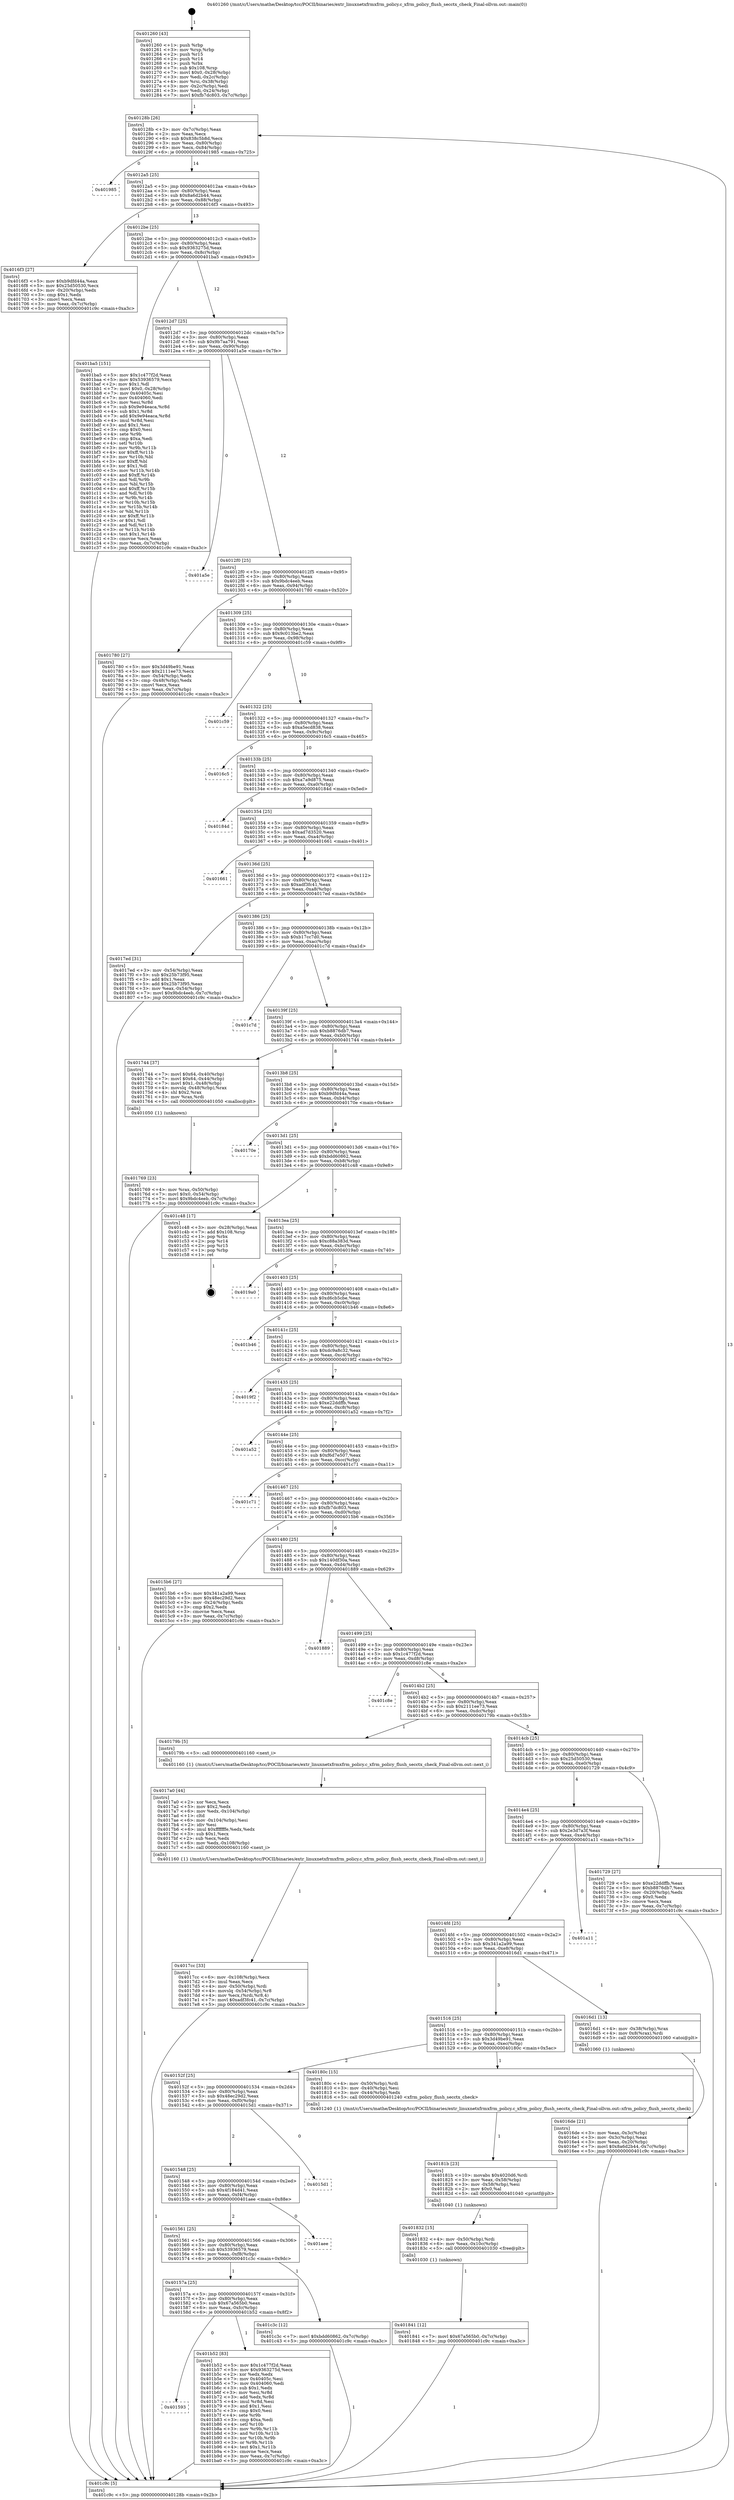 digraph "0x401260" {
  label = "0x401260 (/mnt/c/Users/mathe/Desktop/tcc/POCII/binaries/extr_linuxnetxfrmxfrm_policy.c_xfrm_policy_flush_secctx_check_Final-ollvm.out::main(0))"
  labelloc = "t"
  node[shape=record]

  Entry [label="",width=0.3,height=0.3,shape=circle,fillcolor=black,style=filled]
  "0x40128b" [label="{
     0x40128b [26]\l
     | [instrs]\l
     &nbsp;&nbsp;0x40128b \<+3\>: mov -0x7c(%rbp),%eax\l
     &nbsp;&nbsp;0x40128e \<+2\>: mov %eax,%ecx\l
     &nbsp;&nbsp;0x401290 \<+6\>: sub $0x838c5b8d,%ecx\l
     &nbsp;&nbsp;0x401296 \<+3\>: mov %eax,-0x80(%rbp)\l
     &nbsp;&nbsp;0x401299 \<+6\>: mov %ecx,-0x84(%rbp)\l
     &nbsp;&nbsp;0x40129f \<+6\>: je 0000000000401985 \<main+0x725\>\l
  }"]
  "0x401985" [label="{
     0x401985\l
  }", style=dashed]
  "0x4012a5" [label="{
     0x4012a5 [25]\l
     | [instrs]\l
     &nbsp;&nbsp;0x4012a5 \<+5\>: jmp 00000000004012aa \<main+0x4a\>\l
     &nbsp;&nbsp;0x4012aa \<+3\>: mov -0x80(%rbp),%eax\l
     &nbsp;&nbsp;0x4012ad \<+5\>: sub $0x8a6d2b44,%eax\l
     &nbsp;&nbsp;0x4012b2 \<+6\>: mov %eax,-0x88(%rbp)\l
     &nbsp;&nbsp;0x4012b8 \<+6\>: je 00000000004016f3 \<main+0x493\>\l
  }"]
  Exit [label="",width=0.3,height=0.3,shape=circle,fillcolor=black,style=filled,peripheries=2]
  "0x4016f3" [label="{
     0x4016f3 [27]\l
     | [instrs]\l
     &nbsp;&nbsp;0x4016f3 \<+5\>: mov $0xb9dfd44a,%eax\l
     &nbsp;&nbsp;0x4016f8 \<+5\>: mov $0x25d50530,%ecx\l
     &nbsp;&nbsp;0x4016fd \<+3\>: mov -0x20(%rbp),%edx\l
     &nbsp;&nbsp;0x401700 \<+3\>: cmp $0x1,%edx\l
     &nbsp;&nbsp;0x401703 \<+3\>: cmovl %ecx,%eax\l
     &nbsp;&nbsp;0x401706 \<+3\>: mov %eax,-0x7c(%rbp)\l
     &nbsp;&nbsp;0x401709 \<+5\>: jmp 0000000000401c9c \<main+0xa3c\>\l
  }"]
  "0x4012be" [label="{
     0x4012be [25]\l
     | [instrs]\l
     &nbsp;&nbsp;0x4012be \<+5\>: jmp 00000000004012c3 \<main+0x63\>\l
     &nbsp;&nbsp;0x4012c3 \<+3\>: mov -0x80(%rbp),%eax\l
     &nbsp;&nbsp;0x4012c6 \<+5\>: sub $0x9363275d,%eax\l
     &nbsp;&nbsp;0x4012cb \<+6\>: mov %eax,-0x8c(%rbp)\l
     &nbsp;&nbsp;0x4012d1 \<+6\>: je 0000000000401ba5 \<main+0x945\>\l
  }"]
  "0x401593" [label="{
     0x401593\l
  }", style=dashed]
  "0x401ba5" [label="{
     0x401ba5 [151]\l
     | [instrs]\l
     &nbsp;&nbsp;0x401ba5 \<+5\>: mov $0x1c477f2d,%eax\l
     &nbsp;&nbsp;0x401baa \<+5\>: mov $0x53936579,%ecx\l
     &nbsp;&nbsp;0x401baf \<+2\>: mov $0x1,%dl\l
     &nbsp;&nbsp;0x401bb1 \<+7\>: movl $0x0,-0x28(%rbp)\l
     &nbsp;&nbsp;0x401bb8 \<+7\>: mov 0x40405c,%esi\l
     &nbsp;&nbsp;0x401bbf \<+7\>: mov 0x404060,%edi\l
     &nbsp;&nbsp;0x401bc6 \<+3\>: mov %esi,%r8d\l
     &nbsp;&nbsp;0x401bc9 \<+7\>: sub $0x9e94eaca,%r8d\l
     &nbsp;&nbsp;0x401bd0 \<+4\>: sub $0x1,%r8d\l
     &nbsp;&nbsp;0x401bd4 \<+7\>: add $0x9e94eaca,%r8d\l
     &nbsp;&nbsp;0x401bdb \<+4\>: imul %r8d,%esi\l
     &nbsp;&nbsp;0x401bdf \<+3\>: and $0x1,%esi\l
     &nbsp;&nbsp;0x401be2 \<+3\>: cmp $0x0,%esi\l
     &nbsp;&nbsp;0x401be5 \<+4\>: sete %r9b\l
     &nbsp;&nbsp;0x401be9 \<+3\>: cmp $0xa,%edi\l
     &nbsp;&nbsp;0x401bec \<+4\>: setl %r10b\l
     &nbsp;&nbsp;0x401bf0 \<+3\>: mov %r9b,%r11b\l
     &nbsp;&nbsp;0x401bf3 \<+4\>: xor $0xff,%r11b\l
     &nbsp;&nbsp;0x401bf7 \<+3\>: mov %r10b,%bl\l
     &nbsp;&nbsp;0x401bfa \<+3\>: xor $0xff,%bl\l
     &nbsp;&nbsp;0x401bfd \<+3\>: xor $0x1,%dl\l
     &nbsp;&nbsp;0x401c00 \<+3\>: mov %r11b,%r14b\l
     &nbsp;&nbsp;0x401c03 \<+4\>: and $0xff,%r14b\l
     &nbsp;&nbsp;0x401c07 \<+3\>: and %dl,%r9b\l
     &nbsp;&nbsp;0x401c0a \<+3\>: mov %bl,%r15b\l
     &nbsp;&nbsp;0x401c0d \<+4\>: and $0xff,%r15b\l
     &nbsp;&nbsp;0x401c11 \<+3\>: and %dl,%r10b\l
     &nbsp;&nbsp;0x401c14 \<+3\>: or %r9b,%r14b\l
     &nbsp;&nbsp;0x401c17 \<+3\>: or %r10b,%r15b\l
     &nbsp;&nbsp;0x401c1a \<+3\>: xor %r15b,%r14b\l
     &nbsp;&nbsp;0x401c1d \<+3\>: or %bl,%r11b\l
     &nbsp;&nbsp;0x401c20 \<+4\>: xor $0xff,%r11b\l
     &nbsp;&nbsp;0x401c24 \<+3\>: or $0x1,%dl\l
     &nbsp;&nbsp;0x401c27 \<+3\>: and %dl,%r11b\l
     &nbsp;&nbsp;0x401c2a \<+3\>: or %r11b,%r14b\l
     &nbsp;&nbsp;0x401c2d \<+4\>: test $0x1,%r14b\l
     &nbsp;&nbsp;0x401c31 \<+3\>: cmovne %ecx,%eax\l
     &nbsp;&nbsp;0x401c34 \<+3\>: mov %eax,-0x7c(%rbp)\l
     &nbsp;&nbsp;0x401c37 \<+5\>: jmp 0000000000401c9c \<main+0xa3c\>\l
  }"]
  "0x4012d7" [label="{
     0x4012d7 [25]\l
     | [instrs]\l
     &nbsp;&nbsp;0x4012d7 \<+5\>: jmp 00000000004012dc \<main+0x7c\>\l
     &nbsp;&nbsp;0x4012dc \<+3\>: mov -0x80(%rbp),%eax\l
     &nbsp;&nbsp;0x4012df \<+5\>: sub $0x9b7aa791,%eax\l
     &nbsp;&nbsp;0x4012e4 \<+6\>: mov %eax,-0x90(%rbp)\l
     &nbsp;&nbsp;0x4012ea \<+6\>: je 0000000000401a5e \<main+0x7fe\>\l
  }"]
  "0x401b52" [label="{
     0x401b52 [83]\l
     | [instrs]\l
     &nbsp;&nbsp;0x401b52 \<+5\>: mov $0x1c477f2d,%eax\l
     &nbsp;&nbsp;0x401b57 \<+5\>: mov $0x9363275d,%ecx\l
     &nbsp;&nbsp;0x401b5c \<+2\>: xor %edx,%edx\l
     &nbsp;&nbsp;0x401b5e \<+7\>: mov 0x40405c,%esi\l
     &nbsp;&nbsp;0x401b65 \<+7\>: mov 0x404060,%edi\l
     &nbsp;&nbsp;0x401b6c \<+3\>: sub $0x1,%edx\l
     &nbsp;&nbsp;0x401b6f \<+3\>: mov %esi,%r8d\l
     &nbsp;&nbsp;0x401b72 \<+3\>: add %edx,%r8d\l
     &nbsp;&nbsp;0x401b75 \<+4\>: imul %r8d,%esi\l
     &nbsp;&nbsp;0x401b79 \<+3\>: and $0x1,%esi\l
     &nbsp;&nbsp;0x401b7c \<+3\>: cmp $0x0,%esi\l
     &nbsp;&nbsp;0x401b7f \<+4\>: sete %r9b\l
     &nbsp;&nbsp;0x401b83 \<+3\>: cmp $0xa,%edi\l
     &nbsp;&nbsp;0x401b86 \<+4\>: setl %r10b\l
     &nbsp;&nbsp;0x401b8a \<+3\>: mov %r9b,%r11b\l
     &nbsp;&nbsp;0x401b8d \<+3\>: and %r10b,%r11b\l
     &nbsp;&nbsp;0x401b90 \<+3\>: xor %r10b,%r9b\l
     &nbsp;&nbsp;0x401b93 \<+3\>: or %r9b,%r11b\l
     &nbsp;&nbsp;0x401b96 \<+4\>: test $0x1,%r11b\l
     &nbsp;&nbsp;0x401b9a \<+3\>: cmovne %ecx,%eax\l
     &nbsp;&nbsp;0x401b9d \<+3\>: mov %eax,-0x7c(%rbp)\l
     &nbsp;&nbsp;0x401ba0 \<+5\>: jmp 0000000000401c9c \<main+0xa3c\>\l
  }"]
  "0x401a5e" [label="{
     0x401a5e\l
  }", style=dashed]
  "0x4012f0" [label="{
     0x4012f0 [25]\l
     | [instrs]\l
     &nbsp;&nbsp;0x4012f0 \<+5\>: jmp 00000000004012f5 \<main+0x95\>\l
     &nbsp;&nbsp;0x4012f5 \<+3\>: mov -0x80(%rbp),%eax\l
     &nbsp;&nbsp;0x4012f8 \<+5\>: sub $0x9bdc4eeb,%eax\l
     &nbsp;&nbsp;0x4012fd \<+6\>: mov %eax,-0x94(%rbp)\l
     &nbsp;&nbsp;0x401303 \<+6\>: je 0000000000401780 \<main+0x520\>\l
  }"]
  "0x40157a" [label="{
     0x40157a [25]\l
     | [instrs]\l
     &nbsp;&nbsp;0x40157a \<+5\>: jmp 000000000040157f \<main+0x31f\>\l
     &nbsp;&nbsp;0x40157f \<+3\>: mov -0x80(%rbp),%eax\l
     &nbsp;&nbsp;0x401582 \<+5\>: sub $0x67a565b0,%eax\l
     &nbsp;&nbsp;0x401587 \<+6\>: mov %eax,-0xfc(%rbp)\l
     &nbsp;&nbsp;0x40158d \<+6\>: je 0000000000401b52 \<main+0x8f2\>\l
  }"]
  "0x401780" [label="{
     0x401780 [27]\l
     | [instrs]\l
     &nbsp;&nbsp;0x401780 \<+5\>: mov $0x3d49be91,%eax\l
     &nbsp;&nbsp;0x401785 \<+5\>: mov $0x2111ee73,%ecx\l
     &nbsp;&nbsp;0x40178a \<+3\>: mov -0x54(%rbp),%edx\l
     &nbsp;&nbsp;0x40178d \<+3\>: cmp -0x48(%rbp),%edx\l
     &nbsp;&nbsp;0x401790 \<+3\>: cmovl %ecx,%eax\l
     &nbsp;&nbsp;0x401793 \<+3\>: mov %eax,-0x7c(%rbp)\l
     &nbsp;&nbsp;0x401796 \<+5\>: jmp 0000000000401c9c \<main+0xa3c\>\l
  }"]
  "0x401309" [label="{
     0x401309 [25]\l
     | [instrs]\l
     &nbsp;&nbsp;0x401309 \<+5\>: jmp 000000000040130e \<main+0xae\>\l
     &nbsp;&nbsp;0x40130e \<+3\>: mov -0x80(%rbp),%eax\l
     &nbsp;&nbsp;0x401311 \<+5\>: sub $0x9c013be2,%eax\l
     &nbsp;&nbsp;0x401316 \<+6\>: mov %eax,-0x98(%rbp)\l
     &nbsp;&nbsp;0x40131c \<+6\>: je 0000000000401c59 \<main+0x9f9\>\l
  }"]
  "0x401c3c" [label="{
     0x401c3c [12]\l
     | [instrs]\l
     &nbsp;&nbsp;0x401c3c \<+7\>: movl $0xbdd60862,-0x7c(%rbp)\l
     &nbsp;&nbsp;0x401c43 \<+5\>: jmp 0000000000401c9c \<main+0xa3c\>\l
  }"]
  "0x401c59" [label="{
     0x401c59\l
  }", style=dashed]
  "0x401322" [label="{
     0x401322 [25]\l
     | [instrs]\l
     &nbsp;&nbsp;0x401322 \<+5\>: jmp 0000000000401327 \<main+0xc7\>\l
     &nbsp;&nbsp;0x401327 \<+3\>: mov -0x80(%rbp),%eax\l
     &nbsp;&nbsp;0x40132a \<+5\>: sub $0xa5ecd838,%eax\l
     &nbsp;&nbsp;0x40132f \<+6\>: mov %eax,-0x9c(%rbp)\l
     &nbsp;&nbsp;0x401335 \<+6\>: je 00000000004016c5 \<main+0x465\>\l
  }"]
  "0x401561" [label="{
     0x401561 [25]\l
     | [instrs]\l
     &nbsp;&nbsp;0x401561 \<+5\>: jmp 0000000000401566 \<main+0x306\>\l
     &nbsp;&nbsp;0x401566 \<+3\>: mov -0x80(%rbp),%eax\l
     &nbsp;&nbsp;0x401569 \<+5\>: sub $0x53936579,%eax\l
     &nbsp;&nbsp;0x40156e \<+6\>: mov %eax,-0xf8(%rbp)\l
     &nbsp;&nbsp;0x401574 \<+6\>: je 0000000000401c3c \<main+0x9dc\>\l
  }"]
  "0x4016c5" [label="{
     0x4016c5\l
  }", style=dashed]
  "0x40133b" [label="{
     0x40133b [25]\l
     | [instrs]\l
     &nbsp;&nbsp;0x40133b \<+5\>: jmp 0000000000401340 \<main+0xe0\>\l
     &nbsp;&nbsp;0x401340 \<+3\>: mov -0x80(%rbp),%eax\l
     &nbsp;&nbsp;0x401343 \<+5\>: sub $0xa7a9d875,%eax\l
     &nbsp;&nbsp;0x401348 \<+6\>: mov %eax,-0xa0(%rbp)\l
     &nbsp;&nbsp;0x40134e \<+6\>: je 000000000040184d \<main+0x5ed\>\l
  }"]
  "0x401aee" [label="{
     0x401aee\l
  }", style=dashed]
  "0x40184d" [label="{
     0x40184d\l
  }", style=dashed]
  "0x401354" [label="{
     0x401354 [25]\l
     | [instrs]\l
     &nbsp;&nbsp;0x401354 \<+5\>: jmp 0000000000401359 \<main+0xf9\>\l
     &nbsp;&nbsp;0x401359 \<+3\>: mov -0x80(%rbp),%eax\l
     &nbsp;&nbsp;0x40135c \<+5\>: sub $0xad7d3520,%eax\l
     &nbsp;&nbsp;0x401361 \<+6\>: mov %eax,-0xa4(%rbp)\l
     &nbsp;&nbsp;0x401367 \<+6\>: je 0000000000401661 \<main+0x401\>\l
  }"]
  "0x401548" [label="{
     0x401548 [25]\l
     | [instrs]\l
     &nbsp;&nbsp;0x401548 \<+5\>: jmp 000000000040154d \<main+0x2ed\>\l
     &nbsp;&nbsp;0x40154d \<+3\>: mov -0x80(%rbp),%eax\l
     &nbsp;&nbsp;0x401550 \<+5\>: sub $0x4f184d41,%eax\l
     &nbsp;&nbsp;0x401555 \<+6\>: mov %eax,-0xf4(%rbp)\l
     &nbsp;&nbsp;0x40155b \<+6\>: je 0000000000401aee \<main+0x88e\>\l
  }"]
  "0x401661" [label="{
     0x401661\l
  }", style=dashed]
  "0x40136d" [label="{
     0x40136d [25]\l
     | [instrs]\l
     &nbsp;&nbsp;0x40136d \<+5\>: jmp 0000000000401372 \<main+0x112\>\l
     &nbsp;&nbsp;0x401372 \<+3\>: mov -0x80(%rbp),%eax\l
     &nbsp;&nbsp;0x401375 \<+5\>: sub $0xadf3fc41,%eax\l
     &nbsp;&nbsp;0x40137a \<+6\>: mov %eax,-0xa8(%rbp)\l
     &nbsp;&nbsp;0x401380 \<+6\>: je 00000000004017ed \<main+0x58d\>\l
  }"]
  "0x4015d1" [label="{
     0x4015d1\l
  }", style=dashed]
  "0x4017ed" [label="{
     0x4017ed [31]\l
     | [instrs]\l
     &nbsp;&nbsp;0x4017ed \<+3\>: mov -0x54(%rbp),%eax\l
     &nbsp;&nbsp;0x4017f0 \<+5\>: sub $0x25b73f95,%eax\l
     &nbsp;&nbsp;0x4017f5 \<+3\>: add $0x1,%eax\l
     &nbsp;&nbsp;0x4017f8 \<+5\>: add $0x25b73f95,%eax\l
     &nbsp;&nbsp;0x4017fd \<+3\>: mov %eax,-0x54(%rbp)\l
     &nbsp;&nbsp;0x401800 \<+7\>: movl $0x9bdc4eeb,-0x7c(%rbp)\l
     &nbsp;&nbsp;0x401807 \<+5\>: jmp 0000000000401c9c \<main+0xa3c\>\l
  }"]
  "0x401386" [label="{
     0x401386 [25]\l
     | [instrs]\l
     &nbsp;&nbsp;0x401386 \<+5\>: jmp 000000000040138b \<main+0x12b\>\l
     &nbsp;&nbsp;0x40138b \<+3\>: mov -0x80(%rbp),%eax\l
     &nbsp;&nbsp;0x40138e \<+5\>: sub $0xb17cc7d0,%eax\l
     &nbsp;&nbsp;0x401393 \<+6\>: mov %eax,-0xac(%rbp)\l
     &nbsp;&nbsp;0x401399 \<+6\>: je 0000000000401c7d \<main+0xa1d\>\l
  }"]
  "0x401841" [label="{
     0x401841 [12]\l
     | [instrs]\l
     &nbsp;&nbsp;0x401841 \<+7\>: movl $0x67a565b0,-0x7c(%rbp)\l
     &nbsp;&nbsp;0x401848 \<+5\>: jmp 0000000000401c9c \<main+0xa3c\>\l
  }"]
  "0x401c7d" [label="{
     0x401c7d\l
  }", style=dashed]
  "0x40139f" [label="{
     0x40139f [25]\l
     | [instrs]\l
     &nbsp;&nbsp;0x40139f \<+5\>: jmp 00000000004013a4 \<main+0x144\>\l
     &nbsp;&nbsp;0x4013a4 \<+3\>: mov -0x80(%rbp),%eax\l
     &nbsp;&nbsp;0x4013a7 \<+5\>: sub $0xb8876db7,%eax\l
     &nbsp;&nbsp;0x4013ac \<+6\>: mov %eax,-0xb0(%rbp)\l
     &nbsp;&nbsp;0x4013b2 \<+6\>: je 0000000000401744 \<main+0x4e4\>\l
  }"]
  "0x401832" [label="{
     0x401832 [15]\l
     | [instrs]\l
     &nbsp;&nbsp;0x401832 \<+4\>: mov -0x50(%rbp),%rdi\l
     &nbsp;&nbsp;0x401836 \<+6\>: mov %eax,-0x10c(%rbp)\l
     &nbsp;&nbsp;0x40183c \<+5\>: call 0000000000401030 \<free@plt\>\l
     | [calls]\l
     &nbsp;&nbsp;0x401030 \{1\} (unknown)\l
  }"]
  "0x401744" [label="{
     0x401744 [37]\l
     | [instrs]\l
     &nbsp;&nbsp;0x401744 \<+7\>: movl $0x64,-0x40(%rbp)\l
     &nbsp;&nbsp;0x40174b \<+7\>: movl $0x64,-0x44(%rbp)\l
     &nbsp;&nbsp;0x401752 \<+7\>: movl $0x1,-0x48(%rbp)\l
     &nbsp;&nbsp;0x401759 \<+4\>: movslq -0x48(%rbp),%rax\l
     &nbsp;&nbsp;0x40175d \<+4\>: shl $0x2,%rax\l
     &nbsp;&nbsp;0x401761 \<+3\>: mov %rax,%rdi\l
     &nbsp;&nbsp;0x401764 \<+5\>: call 0000000000401050 \<malloc@plt\>\l
     | [calls]\l
     &nbsp;&nbsp;0x401050 \{1\} (unknown)\l
  }"]
  "0x4013b8" [label="{
     0x4013b8 [25]\l
     | [instrs]\l
     &nbsp;&nbsp;0x4013b8 \<+5\>: jmp 00000000004013bd \<main+0x15d\>\l
     &nbsp;&nbsp;0x4013bd \<+3\>: mov -0x80(%rbp),%eax\l
     &nbsp;&nbsp;0x4013c0 \<+5\>: sub $0xb9dfd44a,%eax\l
     &nbsp;&nbsp;0x4013c5 \<+6\>: mov %eax,-0xb4(%rbp)\l
     &nbsp;&nbsp;0x4013cb \<+6\>: je 000000000040170e \<main+0x4ae\>\l
  }"]
  "0x40181b" [label="{
     0x40181b [23]\l
     | [instrs]\l
     &nbsp;&nbsp;0x40181b \<+10\>: movabs $0x4020d6,%rdi\l
     &nbsp;&nbsp;0x401825 \<+3\>: mov %eax,-0x58(%rbp)\l
     &nbsp;&nbsp;0x401828 \<+3\>: mov -0x58(%rbp),%esi\l
     &nbsp;&nbsp;0x40182b \<+2\>: mov $0x0,%al\l
     &nbsp;&nbsp;0x40182d \<+5\>: call 0000000000401040 \<printf@plt\>\l
     | [calls]\l
     &nbsp;&nbsp;0x401040 \{1\} (unknown)\l
  }"]
  "0x40170e" [label="{
     0x40170e\l
  }", style=dashed]
  "0x4013d1" [label="{
     0x4013d1 [25]\l
     | [instrs]\l
     &nbsp;&nbsp;0x4013d1 \<+5\>: jmp 00000000004013d6 \<main+0x176\>\l
     &nbsp;&nbsp;0x4013d6 \<+3\>: mov -0x80(%rbp),%eax\l
     &nbsp;&nbsp;0x4013d9 \<+5\>: sub $0xbdd60862,%eax\l
     &nbsp;&nbsp;0x4013de \<+6\>: mov %eax,-0xb8(%rbp)\l
     &nbsp;&nbsp;0x4013e4 \<+6\>: je 0000000000401c48 \<main+0x9e8\>\l
  }"]
  "0x40152f" [label="{
     0x40152f [25]\l
     | [instrs]\l
     &nbsp;&nbsp;0x40152f \<+5\>: jmp 0000000000401534 \<main+0x2d4\>\l
     &nbsp;&nbsp;0x401534 \<+3\>: mov -0x80(%rbp),%eax\l
     &nbsp;&nbsp;0x401537 \<+5\>: sub $0x48ec29d2,%eax\l
     &nbsp;&nbsp;0x40153c \<+6\>: mov %eax,-0xf0(%rbp)\l
     &nbsp;&nbsp;0x401542 \<+6\>: je 00000000004015d1 \<main+0x371\>\l
  }"]
  "0x401c48" [label="{
     0x401c48 [17]\l
     | [instrs]\l
     &nbsp;&nbsp;0x401c48 \<+3\>: mov -0x28(%rbp),%eax\l
     &nbsp;&nbsp;0x401c4b \<+7\>: add $0x108,%rsp\l
     &nbsp;&nbsp;0x401c52 \<+1\>: pop %rbx\l
     &nbsp;&nbsp;0x401c53 \<+2\>: pop %r14\l
     &nbsp;&nbsp;0x401c55 \<+2\>: pop %r15\l
     &nbsp;&nbsp;0x401c57 \<+1\>: pop %rbp\l
     &nbsp;&nbsp;0x401c58 \<+1\>: ret\l
  }"]
  "0x4013ea" [label="{
     0x4013ea [25]\l
     | [instrs]\l
     &nbsp;&nbsp;0x4013ea \<+5\>: jmp 00000000004013ef \<main+0x18f\>\l
     &nbsp;&nbsp;0x4013ef \<+3\>: mov -0x80(%rbp),%eax\l
     &nbsp;&nbsp;0x4013f2 \<+5\>: sub $0xc88a383d,%eax\l
     &nbsp;&nbsp;0x4013f7 \<+6\>: mov %eax,-0xbc(%rbp)\l
     &nbsp;&nbsp;0x4013fd \<+6\>: je 00000000004019a0 \<main+0x740\>\l
  }"]
  "0x40180c" [label="{
     0x40180c [15]\l
     | [instrs]\l
     &nbsp;&nbsp;0x40180c \<+4\>: mov -0x50(%rbp),%rdi\l
     &nbsp;&nbsp;0x401810 \<+3\>: mov -0x40(%rbp),%esi\l
     &nbsp;&nbsp;0x401813 \<+3\>: mov -0x44(%rbp),%edx\l
     &nbsp;&nbsp;0x401816 \<+5\>: call 0000000000401240 \<xfrm_policy_flush_secctx_check\>\l
     | [calls]\l
     &nbsp;&nbsp;0x401240 \{1\} (/mnt/c/Users/mathe/Desktop/tcc/POCII/binaries/extr_linuxnetxfrmxfrm_policy.c_xfrm_policy_flush_secctx_check_Final-ollvm.out::xfrm_policy_flush_secctx_check)\l
  }"]
  "0x4019a0" [label="{
     0x4019a0\l
  }", style=dashed]
  "0x401403" [label="{
     0x401403 [25]\l
     | [instrs]\l
     &nbsp;&nbsp;0x401403 \<+5\>: jmp 0000000000401408 \<main+0x1a8\>\l
     &nbsp;&nbsp;0x401408 \<+3\>: mov -0x80(%rbp),%eax\l
     &nbsp;&nbsp;0x40140b \<+5\>: sub $0xd6cb5cbe,%eax\l
     &nbsp;&nbsp;0x401410 \<+6\>: mov %eax,-0xc0(%rbp)\l
     &nbsp;&nbsp;0x401416 \<+6\>: je 0000000000401b46 \<main+0x8e6\>\l
  }"]
  "0x4017cc" [label="{
     0x4017cc [33]\l
     | [instrs]\l
     &nbsp;&nbsp;0x4017cc \<+6\>: mov -0x108(%rbp),%ecx\l
     &nbsp;&nbsp;0x4017d2 \<+3\>: imul %eax,%ecx\l
     &nbsp;&nbsp;0x4017d5 \<+4\>: mov -0x50(%rbp),%rdi\l
     &nbsp;&nbsp;0x4017d9 \<+4\>: movslq -0x54(%rbp),%r8\l
     &nbsp;&nbsp;0x4017dd \<+4\>: mov %ecx,(%rdi,%r8,4)\l
     &nbsp;&nbsp;0x4017e1 \<+7\>: movl $0xadf3fc41,-0x7c(%rbp)\l
     &nbsp;&nbsp;0x4017e8 \<+5\>: jmp 0000000000401c9c \<main+0xa3c\>\l
  }"]
  "0x401b46" [label="{
     0x401b46\l
  }", style=dashed]
  "0x40141c" [label="{
     0x40141c [25]\l
     | [instrs]\l
     &nbsp;&nbsp;0x40141c \<+5\>: jmp 0000000000401421 \<main+0x1c1\>\l
     &nbsp;&nbsp;0x401421 \<+3\>: mov -0x80(%rbp),%eax\l
     &nbsp;&nbsp;0x401424 \<+5\>: sub $0xdc9a8c32,%eax\l
     &nbsp;&nbsp;0x401429 \<+6\>: mov %eax,-0xc4(%rbp)\l
     &nbsp;&nbsp;0x40142f \<+6\>: je 00000000004019f2 \<main+0x792\>\l
  }"]
  "0x4017a0" [label="{
     0x4017a0 [44]\l
     | [instrs]\l
     &nbsp;&nbsp;0x4017a0 \<+2\>: xor %ecx,%ecx\l
     &nbsp;&nbsp;0x4017a2 \<+5\>: mov $0x2,%edx\l
     &nbsp;&nbsp;0x4017a7 \<+6\>: mov %edx,-0x104(%rbp)\l
     &nbsp;&nbsp;0x4017ad \<+1\>: cltd\l
     &nbsp;&nbsp;0x4017ae \<+6\>: mov -0x104(%rbp),%esi\l
     &nbsp;&nbsp;0x4017b4 \<+2\>: idiv %esi\l
     &nbsp;&nbsp;0x4017b6 \<+6\>: imul $0xfffffffe,%edx,%edx\l
     &nbsp;&nbsp;0x4017bc \<+3\>: sub $0x1,%ecx\l
     &nbsp;&nbsp;0x4017bf \<+2\>: sub %ecx,%edx\l
     &nbsp;&nbsp;0x4017c1 \<+6\>: mov %edx,-0x108(%rbp)\l
     &nbsp;&nbsp;0x4017c7 \<+5\>: call 0000000000401160 \<next_i\>\l
     | [calls]\l
     &nbsp;&nbsp;0x401160 \{1\} (/mnt/c/Users/mathe/Desktop/tcc/POCII/binaries/extr_linuxnetxfrmxfrm_policy.c_xfrm_policy_flush_secctx_check_Final-ollvm.out::next_i)\l
  }"]
  "0x4019f2" [label="{
     0x4019f2\l
  }", style=dashed]
  "0x401435" [label="{
     0x401435 [25]\l
     | [instrs]\l
     &nbsp;&nbsp;0x401435 \<+5\>: jmp 000000000040143a \<main+0x1da\>\l
     &nbsp;&nbsp;0x40143a \<+3\>: mov -0x80(%rbp),%eax\l
     &nbsp;&nbsp;0x40143d \<+5\>: sub $0xe22ddffb,%eax\l
     &nbsp;&nbsp;0x401442 \<+6\>: mov %eax,-0xc8(%rbp)\l
     &nbsp;&nbsp;0x401448 \<+6\>: je 0000000000401a52 \<main+0x7f2\>\l
  }"]
  "0x401769" [label="{
     0x401769 [23]\l
     | [instrs]\l
     &nbsp;&nbsp;0x401769 \<+4\>: mov %rax,-0x50(%rbp)\l
     &nbsp;&nbsp;0x40176d \<+7\>: movl $0x0,-0x54(%rbp)\l
     &nbsp;&nbsp;0x401774 \<+7\>: movl $0x9bdc4eeb,-0x7c(%rbp)\l
     &nbsp;&nbsp;0x40177b \<+5\>: jmp 0000000000401c9c \<main+0xa3c\>\l
  }"]
  "0x401a52" [label="{
     0x401a52\l
  }", style=dashed]
  "0x40144e" [label="{
     0x40144e [25]\l
     | [instrs]\l
     &nbsp;&nbsp;0x40144e \<+5\>: jmp 0000000000401453 \<main+0x1f3\>\l
     &nbsp;&nbsp;0x401453 \<+3\>: mov -0x80(%rbp),%eax\l
     &nbsp;&nbsp;0x401456 \<+5\>: sub $0xf6d7e507,%eax\l
     &nbsp;&nbsp;0x40145b \<+6\>: mov %eax,-0xcc(%rbp)\l
     &nbsp;&nbsp;0x401461 \<+6\>: je 0000000000401c71 \<main+0xa11\>\l
  }"]
  "0x4016de" [label="{
     0x4016de [21]\l
     | [instrs]\l
     &nbsp;&nbsp;0x4016de \<+3\>: mov %eax,-0x3c(%rbp)\l
     &nbsp;&nbsp;0x4016e1 \<+3\>: mov -0x3c(%rbp),%eax\l
     &nbsp;&nbsp;0x4016e4 \<+3\>: mov %eax,-0x20(%rbp)\l
     &nbsp;&nbsp;0x4016e7 \<+7\>: movl $0x8a6d2b44,-0x7c(%rbp)\l
     &nbsp;&nbsp;0x4016ee \<+5\>: jmp 0000000000401c9c \<main+0xa3c\>\l
  }"]
  "0x401c71" [label="{
     0x401c71\l
  }", style=dashed]
  "0x401467" [label="{
     0x401467 [25]\l
     | [instrs]\l
     &nbsp;&nbsp;0x401467 \<+5\>: jmp 000000000040146c \<main+0x20c\>\l
     &nbsp;&nbsp;0x40146c \<+3\>: mov -0x80(%rbp),%eax\l
     &nbsp;&nbsp;0x40146f \<+5\>: sub $0xfb7dc803,%eax\l
     &nbsp;&nbsp;0x401474 \<+6\>: mov %eax,-0xd0(%rbp)\l
     &nbsp;&nbsp;0x40147a \<+6\>: je 00000000004015b6 \<main+0x356\>\l
  }"]
  "0x401516" [label="{
     0x401516 [25]\l
     | [instrs]\l
     &nbsp;&nbsp;0x401516 \<+5\>: jmp 000000000040151b \<main+0x2bb\>\l
     &nbsp;&nbsp;0x40151b \<+3\>: mov -0x80(%rbp),%eax\l
     &nbsp;&nbsp;0x40151e \<+5\>: sub $0x3d49be91,%eax\l
     &nbsp;&nbsp;0x401523 \<+6\>: mov %eax,-0xec(%rbp)\l
     &nbsp;&nbsp;0x401529 \<+6\>: je 000000000040180c \<main+0x5ac\>\l
  }"]
  "0x4015b6" [label="{
     0x4015b6 [27]\l
     | [instrs]\l
     &nbsp;&nbsp;0x4015b6 \<+5\>: mov $0x341a2a99,%eax\l
     &nbsp;&nbsp;0x4015bb \<+5\>: mov $0x48ec29d2,%ecx\l
     &nbsp;&nbsp;0x4015c0 \<+3\>: mov -0x24(%rbp),%edx\l
     &nbsp;&nbsp;0x4015c3 \<+3\>: cmp $0x2,%edx\l
     &nbsp;&nbsp;0x4015c6 \<+3\>: cmovne %ecx,%eax\l
     &nbsp;&nbsp;0x4015c9 \<+3\>: mov %eax,-0x7c(%rbp)\l
     &nbsp;&nbsp;0x4015cc \<+5\>: jmp 0000000000401c9c \<main+0xa3c\>\l
  }"]
  "0x401480" [label="{
     0x401480 [25]\l
     | [instrs]\l
     &nbsp;&nbsp;0x401480 \<+5\>: jmp 0000000000401485 \<main+0x225\>\l
     &nbsp;&nbsp;0x401485 \<+3\>: mov -0x80(%rbp),%eax\l
     &nbsp;&nbsp;0x401488 \<+5\>: sub $0x140df30a,%eax\l
     &nbsp;&nbsp;0x40148d \<+6\>: mov %eax,-0xd4(%rbp)\l
     &nbsp;&nbsp;0x401493 \<+6\>: je 0000000000401889 \<main+0x629\>\l
  }"]
  "0x401c9c" [label="{
     0x401c9c [5]\l
     | [instrs]\l
     &nbsp;&nbsp;0x401c9c \<+5\>: jmp 000000000040128b \<main+0x2b\>\l
  }"]
  "0x401260" [label="{
     0x401260 [43]\l
     | [instrs]\l
     &nbsp;&nbsp;0x401260 \<+1\>: push %rbp\l
     &nbsp;&nbsp;0x401261 \<+3\>: mov %rsp,%rbp\l
     &nbsp;&nbsp;0x401264 \<+2\>: push %r15\l
     &nbsp;&nbsp;0x401266 \<+2\>: push %r14\l
     &nbsp;&nbsp;0x401268 \<+1\>: push %rbx\l
     &nbsp;&nbsp;0x401269 \<+7\>: sub $0x108,%rsp\l
     &nbsp;&nbsp;0x401270 \<+7\>: movl $0x0,-0x28(%rbp)\l
     &nbsp;&nbsp;0x401277 \<+3\>: mov %edi,-0x2c(%rbp)\l
     &nbsp;&nbsp;0x40127a \<+4\>: mov %rsi,-0x38(%rbp)\l
     &nbsp;&nbsp;0x40127e \<+3\>: mov -0x2c(%rbp),%edi\l
     &nbsp;&nbsp;0x401281 \<+3\>: mov %edi,-0x24(%rbp)\l
     &nbsp;&nbsp;0x401284 \<+7\>: movl $0xfb7dc803,-0x7c(%rbp)\l
  }"]
  "0x4016d1" [label="{
     0x4016d1 [13]\l
     | [instrs]\l
     &nbsp;&nbsp;0x4016d1 \<+4\>: mov -0x38(%rbp),%rax\l
     &nbsp;&nbsp;0x4016d5 \<+4\>: mov 0x8(%rax),%rdi\l
     &nbsp;&nbsp;0x4016d9 \<+5\>: call 0000000000401060 \<atoi@plt\>\l
     | [calls]\l
     &nbsp;&nbsp;0x401060 \{1\} (unknown)\l
  }"]
  "0x401889" [label="{
     0x401889\l
  }", style=dashed]
  "0x401499" [label="{
     0x401499 [25]\l
     | [instrs]\l
     &nbsp;&nbsp;0x401499 \<+5\>: jmp 000000000040149e \<main+0x23e\>\l
     &nbsp;&nbsp;0x40149e \<+3\>: mov -0x80(%rbp),%eax\l
     &nbsp;&nbsp;0x4014a1 \<+5\>: sub $0x1c477f2d,%eax\l
     &nbsp;&nbsp;0x4014a6 \<+6\>: mov %eax,-0xd8(%rbp)\l
     &nbsp;&nbsp;0x4014ac \<+6\>: je 0000000000401c8e \<main+0xa2e\>\l
  }"]
  "0x4014fd" [label="{
     0x4014fd [25]\l
     | [instrs]\l
     &nbsp;&nbsp;0x4014fd \<+5\>: jmp 0000000000401502 \<main+0x2a2\>\l
     &nbsp;&nbsp;0x401502 \<+3\>: mov -0x80(%rbp),%eax\l
     &nbsp;&nbsp;0x401505 \<+5\>: sub $0x341a2a99,%eax\l
     &nbsp;&nbsp;0x40150a \<+6\>: mov %eax,-0xe8(%rbp)\l
     &nbsp;&nbsp;0x401510 \<+6\>: je 00000000004016d1 \<main+0x471\>\l
  }"]
  "0x401c8e" [label="{
     0x401c8e\l
  }", style=dashed]
  "0x4014b2" [label="{
     0x4014b2 [25]\l
     | [instrs]\l
     &nbsp;&nbsp;0x4014b2 \<+5\>: jmp 00000000004014b7 \<main+0x257\>\l
     &nbsp;&nbsp;0x4014b7 \<+3\>: mov -0x80(%rbp),%eax\l
     &nbsp;&nbsp;0x4014ba \<+5\>: sub $0x2111ee73,%eax\l
     &nbsp;&nbsp;0x4014bf \<+6\>: mov %eax,-0xdc(%rbp)\l
     &nbsp;&nbsp;0x4014c5 \<+6\>: je 000000000040179b \<main+0x53b\>\l
  }"]
  "0x401a11" [label="{
     0x401a11\l
  }", style=dashed]
  "0x40179b" [label="{
     0x40179b [5]\l
     | [instrs]\l
     &nbsp;&nbsp;0x40179b \<+5\>: call 0000000000401160 \<next_i\>\l
     | [calls]\l
     &nbsp;&nbsp;0x401160 \{1\} (/mnt/c/Users/mathe/Desktop/tcc/POCII/binaries/extr_linuxnetxfrmxfrm_policy.c_xfrm_policy_flush_secctx_check_Final-ollvm.out::next_i)\l
  }"]
  "0x4014cb" [label="{
     0x4014cb [25]\l
     | [instrs]\l
     &nbsp;&nbsp;0x4014cb \<+5\>: jmp 00000000004014d0 \<main+0x270\>\l
     &nbsp;&nbsp;0x4014d0 \<+3\>: mov -0x80(%rbp),%eax\l
     &nbsp;&nbsp;0x4014d3 \<+5\>: sub $0x25d50530,%eax\l
     &nbsp;&nbsp;0x4014d8 \<+6\>: mov %eax,-0xe0(%rbp)\l
     &nbsp;&nbsp;0x4014de \<+6\>: je 0000000000401729 \<main+0x4c9\>\l
  }"]
  "0x4014e4" [label="{
     0x4014e4 [25]\l
     | [instrs]\l
     &nbsp;&nbsp;0x4014e4 \<+5\>: jmp 00000000004014e9 \<main+0x289\>\l
     &nbsp;&nbsp;0x4014e9 \<+3\>: mov -0x80(%rbp),%eax\l
     &nbsp;&nbsp;0x4014ec \<+5\>: sub $0x2e3d7a3f,%eax\l
     &nbsp;&nbsp;0x4014f1 \<+6\>: mov %eax,-0xe4(%rbp)\l
     &nbsp;&nbsp;0x4014f7 \<+6\>: je 0000000000401a11 \<main+0x7b1\>\l
  }"]
  "0x401729" [label="{
     0x401729 [27]\l
     | [instrs]\l
     &nbsp;&nbsp;0x401729 \<+5\>: mov $0xe22ddffb,%eax\l
     &nbsp;&nbsp;0x40172e \<+5\>: mov $0xb8876db7,%ecx\l
     &nbsp;&nbsp;0x401733 \<+3\>: mov -0x20(%rbp),%edx\l
     &nbsp;&nbsp;0x401736 \<+3\>: cmp $0x0,%edx\l
     &nbsp;&nbsp;0x401739 \<+3\>: cmove %ecx,%eax\l
     &nbsp;&nbsp;0x40173c \<+3\>: mov %eax,-0x7c(%rbp)\l
     &nbsp;&nbsp;0x40173f \<+5\>: jmp 0000000000401c9c \<main+0xa3c\>\l
  }"]
  Entry -> "0x401260" [label=" 1"]
  "0x40128b" -> "0x401985" [label=" 0"]
  "0x40128b" -> "0x4012a5" [label=" 14"]
  "0x401c48" -> Exit [label=" 1"]
  "0x4012a5" -> "0x4016f3" [label=" 1"]
  "0x4012a5" -> "0x4012be" [label=" 13"]
  "0x401c3c" -> "0x401c9c" [label=" 1"]
  "0x4012be" -> "0x401ba5" [label=" 1"]
  "0x4012be" -> "0x4012d7" [label=" 12"]
  "0x401ba5" -> "0x401c9c" [label=" 1"]
  "0x4012d7" -> "0x401a5e" [label=" 0"]
  "0x4012d7" -> "0x4012f0" [label=" 12"]
  "0x401b52" -> "0x401c9c" [label=" 1"]
  "0x4012f0" -> "0x401780" [label=" 2"]
  "0x4012f0" -> "0x401309" [label=" 10"]
  "0x40157a" -> "0x401b52" [label=" 1"]
  "0x401309" -> "0x401c59" [label=" 0"]
  "0x401309" -> "0x401322" [label=" 10"]
  "0x40157a" -> "0x401593" [label=" 0"]
  "0x401322" -> "0x4016c5" [label=" 0"]
  "0x401322" -> "0x40133b" [label=" 10"]
  "0x401561" -> "0x401c3c" [label=" 1"]
  "0x40133b" -> "0x40184d" [label=" 0"]
  "0x40133b" -> "0x401354" [label=" 10"]
  "0x401561" -> "0x40157a" [label=" 1"]
  "0x401354" -> "0x401661" [label=" 0"]
  "0x401354" -> "0x40136d" [label=" 10"]
  "0x401548" -> "0x401aee" [label=" 0"]
  "0x40136d" -> "0x4017ed" [label=" 1"]
  "0x40136d" -> "0x401386" [label=" 9"]
  "0x401548" -> "0x401561" [label=" 2"]
  "0x401386" -> "0x401c7d" [label=" 0"]
  "0x401386" -> "0x40139f" [label=" 9"]
  "0x40152f" -> "0x4015d1" [label=" 0"]
  "0x40139f" -> "0x401744" [label=" 1"]
  "0x40139f" -> "0x4013b8" [label=" 8"]
  "0x40152f" -> "0x401548" [label=" 2"]
  "0x4013b8" -> "0x40170e" [label=" 0"]
  "0x4013b8" -> "0x4013d1" [label=" 8"]
  "0x401841" -> "0x401c9c" [label=" 1"]
  "0x4013d1" -> "0x401c48" [label=" 1"]
  "0x4013d1" -> "0x4013ea" [label=" 7"]
  "0x401832" -> "0x401841" [label=" 1"]
  "0x4013ea" -> "0x4019a0" [label=" 0"]
  "0x4013ea" -> "0x401403" [label=" 7"]
  "0x40181b" -> "0x401832" [label=" 1"]
  "0x401403" -> "0x401b46" [label=" 0"]
  "0x401403" -> "0x40141c" [label=" 7"]
  "0x401516" -> "0x40152f" [label=" 2"]
  "0x40141c" -> "0x4019f2" [label=" 0"]
  "0x40141c" -> "0x401435" [label=" 7"]
  "0x401516" -> "0x40180c" [label=" 1"]
  "0x401435" -> "0x401a52" [label=" 0"]
  "0x401435" -> "0x40144e" [label=" 7"]
  "0x40180c" -> "0x40181b" [label=" 1"]
  "0x40144e" -> "0x401c71" [label=" 0"]
  "0x40144e" -> "0x401467" [label=" 7"]
  "0x4017ed" -> "0x401c9c" [label=" 1"]
  "0x401467" -> "0x4015b6" [label=" 1"]
  "0x401467" -> "0x401480" [label=" 6"]
  "0x4015b6" -> "0x401c9c" [label=" 1"]
  "0x401260" -> "0x40128b" [label=" 1"]
  "0x401c9c" -> "0x40128b" [label=" 13"]
  "0x4017cc" -> "0x401c9c" [label=" 1"]
  "0x401480" -> "0x401889" [label=" 0"]
  "0x401480" -> "0x401499" [label=" 6"]
  "0x4017a0" -> "0x4017cc" [label=" 1"]
  "0x401499" -> "0x401c8e" [label=" 0"]
  "0x401499" -> "0x4014b2" [label=" 6"]
  "0x401780" -> "0x401c9c" [label=" 2"]
  "0x4014b2" -> "0x40179b" [label=" 1"]
  "0x4014b2" -> "0x4014cb" [label=" 5"]
  "0x401769" -> "0x401c9c" [label=" 1"]
  "0x4014cb" -> "0x401729" [label=" 1"]
  "0x4014cb" -> "0x4014e4" [label=" 4"]
  "0x401744" -> "0x401769" [label=" 1"]
  "0x4014e4" -> "0x401a11" [label=" 0"]
  "0x4014e4" -> "0x4014fd" [label=" 4"]
  "0x40179b" -> "0x4017a0" [label=" 1"]
  "0x4014fd" -> "0x4016d1" [label=" 1"]
  "0x4014fd" -> "0x401516" [label=" 3"]
  "0x4016d1" -> "0x4016de" [label=" 1"]
  "0x4016de" -> "0x401c9c" [label=" 1"]
  "0x4016f3" -> "0x401c9c" [label=" 1"]
  "0x401729" -> "0x401c9c" [label=" 1"]
}
